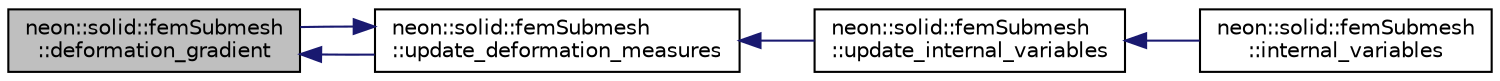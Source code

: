 digraph "neon::solid::femSubmesh::deformation_gradient"
{
 // INTERACTIVE_SVG=YES
  edge [fontname="Helvetica",fontsize="10",labelfontname="Helvetica",labelfontsize="10"];
  node [fontname="Helvetica",fontsize="10",shape=record];
  rankdir="LR";
  Node36 [label="neon::solid::femSubmesh\l::deformation_gradient",height=0.2,width=0.4,color="black", fillcolor="grey75", style="filled", fontcolor="black"];
  Node36 -> Node37 [dir="back",color="midnightblue",fontsize="10",style="solid",fontname="Helvetica"];
  Node37 [label="neon::solid::femSubmesh\l::update_deformation_measures",height=0.2,width=0.4,color="black", fillcolor="white", style="filled",URL="$classneon_1_1solid_1_1femSubmesh.html#a8bd85d6bbd7f0e43b8621c95b93bfd50"];
  Node37 -> Node38 [dir="back",color="midnightblue",fontsize="10",style="solid",fontname="Helvetica"];
  Node38 [label="neon::solid::femSubmesh\l::update_internal_variables",height=0.2,width=0.4,color="black", fillcolor="white", style="filled",URL="$classneon_1_1solid_1_1femSubmesh.html#a7f83d292ef73e90b5af15786e1207c2c"];
  Node38 -> Node39 [dir="back",color="midnightblue",fontsize="10",style="solid",fontname="Helvetica"];
  Node39 [label="neon::solid::femSubmesh\l::internal_variables",height=0.2,width=0.4,color="black", fillcolor="white", style="filled",URL="$classneon_1_1solid_1_1femSubmesh.html#a6e725b9d73d74ff4f5971f2f7f74225c"];
  Node37 -> Node36 [dir="back",color="midnightblue",fontsize="10",style="solid",fontname="Helvetica"];
}
